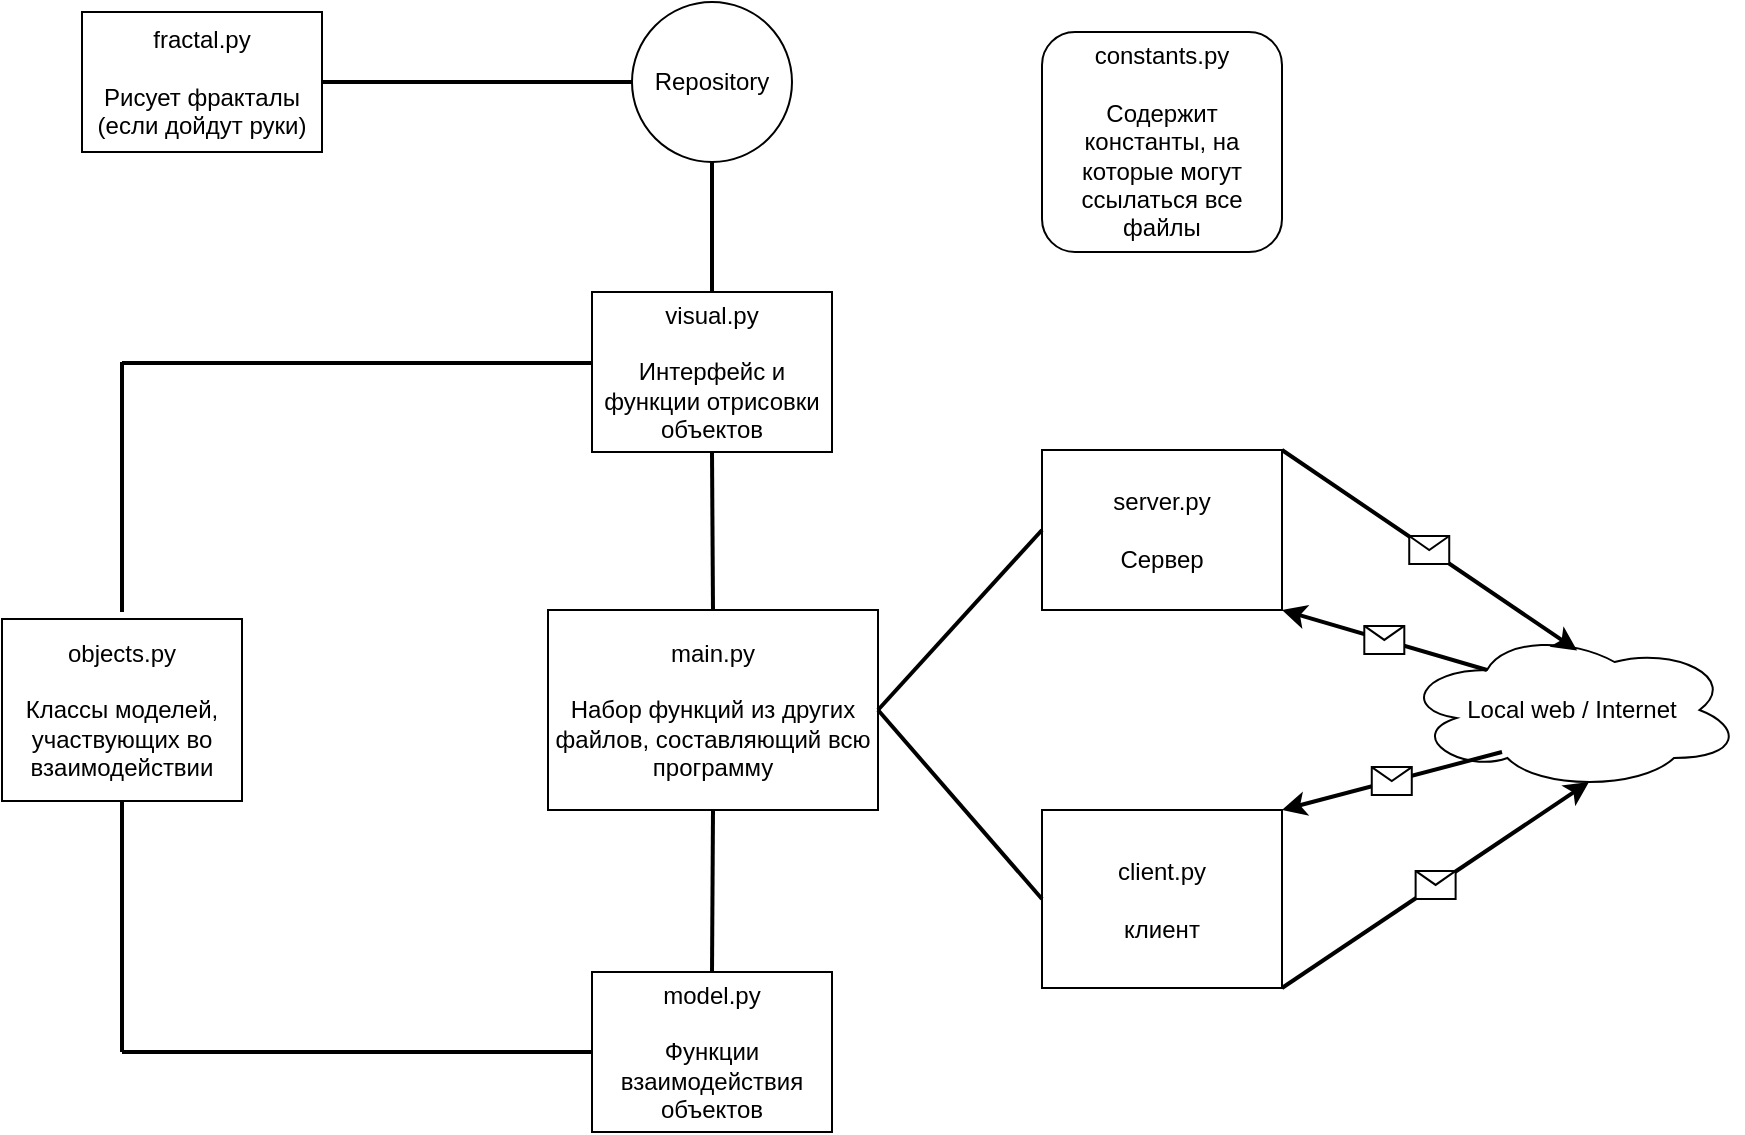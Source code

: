 <mxfile version="15.9.4" type="github"><diagram name="Page-1" id="c4acf3e9-155e-7222-9cf6-157b1a14988f"><mxGraphModel dx="1038" dy="579" grid="1" gridSize="10" guides="1" tooltips="1" connect="1" arrows="1" fold="1" page="1" pageScale="1" pageWidth="850" pageHeight="1100" background="none" math="0" shadow="0"><root><mxCell id="0"/><mxCell id="1" parent="0"/><mxCell id="p6ZRB52wcveuIbpnG_6O-1" value="&lt;div&gt;main.py&lt;/div&gt;&lt;div&gt;&lt;br&gt;&lt;/div&gt;&lt;div&gt;Набор функций из других файлов, составляющий всю программу&lt;br&gt;&lt;/div&gt;" style="rounded=0;whiteSpace=wrap;html=1;" parent="1" vertex="1"><mxGeometry x="343" y="449" width="165" height="100" as="geometry"/></mxCell><mxCell id="p6ZRB52wcveuIbpnG_6O-2" value="&lt;div&gt;model.py&lt;/div&gt;&lt;div&gt;&lt;br&gt;&lt;/div&gt;&lt;div&gt;Функции взаимодействия объектов&lt;br&gt;&lt;/div&gt;" style="rounded=0;whiteSpace=wrap;html=1;" parent="1" vertex="1"><mxGeometry x="365" y="630" width="120" height="80" as="geometry"/></mxCell><mxCell id="p6ZRB52wcveuIbpnG_6O-4" value="" style="endArrow=none;html=1;rounded=0;exitX=0.5;exitY=0;exitDx=0;exitDy=0;entryX=0.5;entryY=1;entryDx=0;entryDy=0;strokeWidth=2;" parent="1" source="p6ZRB52wcveuIbpnG_6O-2" target="p6ZRB52wcveuIbpnG_6O-1" edge="1"><mxGeometry width="50" height="50" relative="1" as="geometry"><mxPoint x="570" y="600" as="sourcePoint"/><mxPoint x="620" y="550" as="targetPoint"/></mxGeometry></mxCell><mxCell id="p6ZRB52wcveuIbpnG_6O-5" value="&lt;div&gt;visual.py&lt;/div&gt;&lt;div&gt;&lt;br&gt;&lt;/div&gt;&lt;div&gt;Интерфейс и функции отрисовки объектов&lt;br&gt;&lt;/div&gt;" style="rounded=0;whiteSpace=wrap;html=1;" parent="1" vertex="1"><mxGeometry x="365" y="290" width="120" height="80" as="geometry"/></mxCell><mxCell id="p6ZRB52wcveuIbpnG_6O-7" value="" style="endArrow=none;html=1;rounded=0;strokeWidth=2;entryX=0.5;entryY=1;entryDx=0;entryDy=0;exitX=0.5;exitY=0;exitDx=0;exitDy=0;" parent="1" source="p6ZRB52wcveuIbpnG_6O-1" target="p6ZRB52wcveuIbpnG_6O-5" edge="1"><mxGeometry width="50" height="50" relative="1" as="geometry"><mxPoint x="570" y="600" as="sourcePoint"/><mxPoint x="620" y="550" as="targetPoint"/></mxGeometry></mxCell><mxCell id="p6ZRB52wcveuIbpnG_6O-8" value="&lt;div&gt;objects.py&lt;/div&gt;&lt;div&gt;&lt;br&gt;&lt;/div&gt;&lt;div&gt;Классы моделей, участвующих во взаимодействии&lt;br&gt;&lt;/div&gt;" style="rounded=0;whiteSpace=wrap;html=1;" parent="1" vertex="1"><mxGeometry x="70" y="453.5" width="120" height="91" as="geometry"/></mxCell><mxCell id="p6ZRB52wcveuIbpnG_6O-9" value="" style="endArrow=none;html=1;rounded=0;strokeWidth=2;exitX=0;exitY=0.5;exitDx=0;exitDy=0;" parent="1" source="p6ZRB52wcveuIbpnG_6O-2" edge="1"><mxGeometry width="50" height="50" relative="1" as="geometry"><mxPoint x="570" y="600" as="sourcePoint"/><mxPoint x="130" y="670" as="targetPoint"/></mxGeometry></mxCell><mxCell id="p6ZRB52wcveuIbpnG_6O-10" value="" style="endArrow=none;html=1;rounded=0;strokeWidth=2;entryX=0.5;entryY=1;entryDx=0;entryDy=0;" parent="1" target="p6ZRB52wcveuIbpnG_6O-8" edge="1"><mxGeometry width="50" height="50" relative="1" as="geometry"><mxPoint x="130" y="670" as="sourcePoint"/><mxPoint x="620" y="550" as="targetPoint"/></mxGeometry></mxCell><mxCell id="p6ZRB52wcveuIbpnG_6O-11" value="" style="endArrow=none;html=1;rounded=0;strokeWidth=2;exitX=0;exitY=0.5;exitDx=0;exitDy=0;" parent="1" edge="1"><mxGeometry width="50" height="50" relative="1" as="geometry"><mxPoint x="365" y="325.5" as="sourcePoint"/><mxPoint x="130" y="325.5" as="targetPoint"/></mxGeometry></mxCell><mxCell id="p6ZRB52wcveuIbpnG_6O-12" value="" style="endArrow=none;html=1;rounded=0;strokeWidth=2;" parent="1" edge="1"><mxGeometry width="50" height="50" relative="1" as="geometry"><mxPoint x="130" y="325.5" as="sourcePoint"/><mxPoint x="130" y="325" as="targetPoint"/><Array as="points"><mxPoint x="130" y="450"/></Array></mxGeometry></mxCell><mxCell id="p6ZRB52wcveuIbpnG_6O-13" value="&lt;div&gt;client.py&lt;/div&gt;&lt;div&gt;&lt;br&gt;&lt;/div&gt;&lt;div&gt;клиент&lt;/div&gt;" style="rounded=0;whiteSpace=wrap;html=1;" parent="1" vertex="1"><mxGeometry x="590" y="549" width="120" height="89" as="geometry"/></mxCell><mxCell id="p6ZRB52wcveuIbpnG_6O-14" value="" style="endArrow=none;html=1;rounded=0;strokeWidth=2;entryX=0;entryY=0.5;entryDx=0;entryDy=0;exitX=1;exitY=0.5;exitDx=0;exitDy=0;" parent="1" source="p6ZRB52wcveuIbpnG_6O-1" target="p6ZRB52wcveuIbpnG_6O-13" edge="1"><mxGeometry width="50" height="50" relative="1" as="geometry"><mxPoint x="570" y="600" as="sourcePoint"/><mxPoint x="620" y="550" as="targetPoint"/></mxGeometry></mxCell><mxCell id="p6ZRB52wcveuIbpnG_6O-15" value="Local web / Internet" style="ellipse;shape=cloud;whiteSpace=wrap;html=1;" parent="1" vertex="1"><mxGeometry x="770" y="459" width="170" height="80" as="geometry"/></mxCell><mxCell id="p6ZRB52wcveuIbpnG_6O-16" value="" style="endArrow=classic;html=1;rounded=0;strokeWidth=2;entryX=0.515;entryY=0.128;entryDx=0;entryDy=0;entryPerimeter=0;exitX=1;exitY=0;exitDx=0;exitDy=0;" parent="1" source="-FNVT4omH4CFek7pxpcl-6" target="p6ZRB52wcveuIbpnG_6O-15" edge="1"><mxGeometry relative="1" as="geometry"><mxPoint x="680" y="314.5" as="sourcePoint"/><mxPoint x="780" y="314.5" as="targetPoint"/></mxGeometry></mxCell><mxCell id="p6ZRB52wcveuIbpnG_6O-17" value="" style="shape=message;html=1;outlineConnect=0;" parent="p6ZRB52wcveuIbpnG_6O-16" vertex="1"><mxGeometry width="20" height="14" relative="1" as="geometry"><mxPoint x="-10" y="-7" as="offset"/></mxGeometry></mxCell><mxCell id="p6ZRB52wcveuIbpnG_6O-18" value="" style="endArrow=classic;html=1;rounded=0;strokeWidth=2;entryX=1;entryY=1;entryDx=0;entryDy=0;exitX=0.25;exitY=0.25;exitDx=0;exitDy=0;exitPerimeter=0;" parent="1" source="p6ZRB52wcveuIbpnG_6O-15" target="-FNVT4omH4CFek7pxpcl-6" edge="1"><mxGeometry relative="1" as="geometry"><mxPoint x="690" y="324.5" as="sourcePoint"/><mxPoint x="629.72" y="313.076" as="targetPoint"/></mxGeometry></mxCell><mxCell id="p6ZRB52wcveuIbpnG_6O-19" value="" style="shape=message;html=1;outlineConnect=0;" parent="p6ZRB52wcveuIbpnG_6O-18" vertex="1"><mxGeometry width="20" height="14" relative="1" as="geometry"><mxPoint x="-10" y="-7" as="offset"/></mxGeometry></mxCell><mxCell id="p6ZRB52wcveuIbpnG_6O-20" value="&lt;div&gt;fractal.py&lt;/div&gt;&lt;div&gt;&lt;br&gt;&lt;/div&gt;&lt;div&gt;Рисует фракталы&lt;/div&gt;&lt;div&gt;(если дойдут руки)&lt;br&gt;&lt;/div&gt;" style="rounded=0;whiteSpace=wrap;html=1;" parent="1" vertex="1"><mxGeometry x="110" y="150" width="120" height="70" as="geometry"/></mxCell><mxCell id="p6ZRB52wcveuIbpnG_6O-21" value="" style="endArrow=none;html=1;rounded=0;strokeWidth=2;entryX=1;entryY=0.5;entryDx=0;entryDy=0;exitX=0;exitY=0.5;exitDx=0;exitDy=0;" parent="1" source="-FNVT4omH4CFek7pxpcl-2" target="p6ZRB52wcveuIbpnG_6O-20" edge="1"><mxGeometry width="50" height="50" relative="1" as="geometry"><mxPoint x="570" y="530" as="sourcePoint"/><mxPoint x="620" y="480" as="targetPoint"/></mxGeometry></mxCell><mxCell id="-FNVT4omH4CFek7pxpcl-2" value="Repository" style="ellipse;whiteSpace=wrap;html=1;aspect=fixed;" parent="1" vertex="1"><mxGeometry x="385" y="145" width="80" height="80" as="geometry"/></mxCell><mxCell id="-FNVT4omH4CFek7pxpcl-3" value="" style="endArrow=none;html=1;rounded=0;strokeWidth=2;entryX=0.5;entryY=0;entryDx=0;entryDy=0;exitX=0.5;exitY=1;exitDx=0;exitDy=0;" parent="1" source="-FNVT4omH4CFek7pxpcl-2" target="p6ZRB52wcveuIbpnG_6O-5" edge="1"><mxGeometry width="50" height="50" relative="1" as="geometry"><mxPoint x="375" y="195" as="sourcePoint"/><mxPoint x="240" y="195" as="targetPoint"/></mxGeometry></mxCell><mxCell id="-FNVT4omH4CFek7pxpcl-4" value="constants.py&lt;br&gt;&lt;br&gt;Содержит константы, на которые могут ссылаться все файлы" style="rounded=1;whiteSpace=wrap;html=1;" parent="1" vertex="1"><mxGeometry x="590" y="160" width="120" height="110" as="geometry"/></mxCell><mxCell id="-FNVT4omH4CFek7pxpcl-6" value="&lt;div&gt;server.py&lt;/div&gt;&lt;div&gt;&lt;br&gt;&lt;/div&gt;&lt;div&gt;Сервер&lt;/div&gt;" style="rounded=0;whiteSpace=wrap;html=1;" parent="1" vertex="1"><mxGeometry x="590" y="369" width="120" height="80" as="geometry"/></mxCell><mxCell id="-FNVT4omH4CFek7pxpcl-8" value="" style="endArrow=none;html=1;rounded=0;strokeWidth=2;entryX=0;entryY=0.5;entryDx=0;entryDy=0;exitX=1;exitY=0.5;exitDx=0;exitDy=0;" parent="1" source="p6ZRB52wcveuIbpnG_6O-1" target="-FNVT4omH4CFek7pxpcl-6" edge="1"><mxGeometry width="50" height="50" relative="1" as="geometry"><mxPoint x="518" y="509" as="sourcePoint"/><mxPoint x="600" y="509" as="targetPoint"/></mxGeometry></mxCell><mxCell id="829DP-Y8Uu1i658JAFq--1" value="" style="endArrow=classic;html=1;rounded=0;strokeWidth=2;entryX=0.55;entryY=0.95;entryDx=0;entryDy=0;entryPerimeter=0;exitX=1;exitY=1;exitDx=0;exitDy=0;" edge="1" parent="1" source="p6ZRB52wcveuIbpnG_6O-13" target="p6ZRB52wcveuIbpnG_6O-15"><mxGeometry relative="1" as="geometry"><mxPoint x="720" y="379" as="sourcePoint"/><mxPoint x="867.55" y="500.24" as="targetPoint"/></mxGeometry></mxCell><mxCell id="829DP-Y8Uu1i658JAFq--2" value="" style="shape=message;html=1;outlineConnect=0;" vertex="1" parent="829DP-Y8Uu1i658JAFq--1"><mxGeometry width="20" height="14" relative="1" as="geometry"><mxPoint x="-10" y="-7" as="offset"/></mxGeometry></mxCell><mxCell id="829DP-Y8Uu1i658JAFq--3" value="" style="endArrow=classic;html=1;rounded=0;strokeWidth=2;entryX=1;entryY=0;entryDx=0;entryDy=0;" edge="1" parent="1" target="p6ZRB52wcveuIbpnG_6O-13"><mxGeometry relative="1" as="geometry"><mxPoint x="820" y="520" as="sourcePoint"/><mxPoint x="720" y="459" as="targetPoint"/></mxGeometry></mxCell><mxCell id="829DP-Y8Uu1i658JAFq--4" value="" style="shape=message;html=1;outlineConnect=0;" vertex="1" parent="829DP-Y8Uu1i658JAFq--3"><mxGeometry width="20" height="14" relative="1" as="geometry"><mxPoint x="-10" y="-7" as="offset"/></mxGeometry></mxCell></root></mxGraphModel></diagram></mxfile>